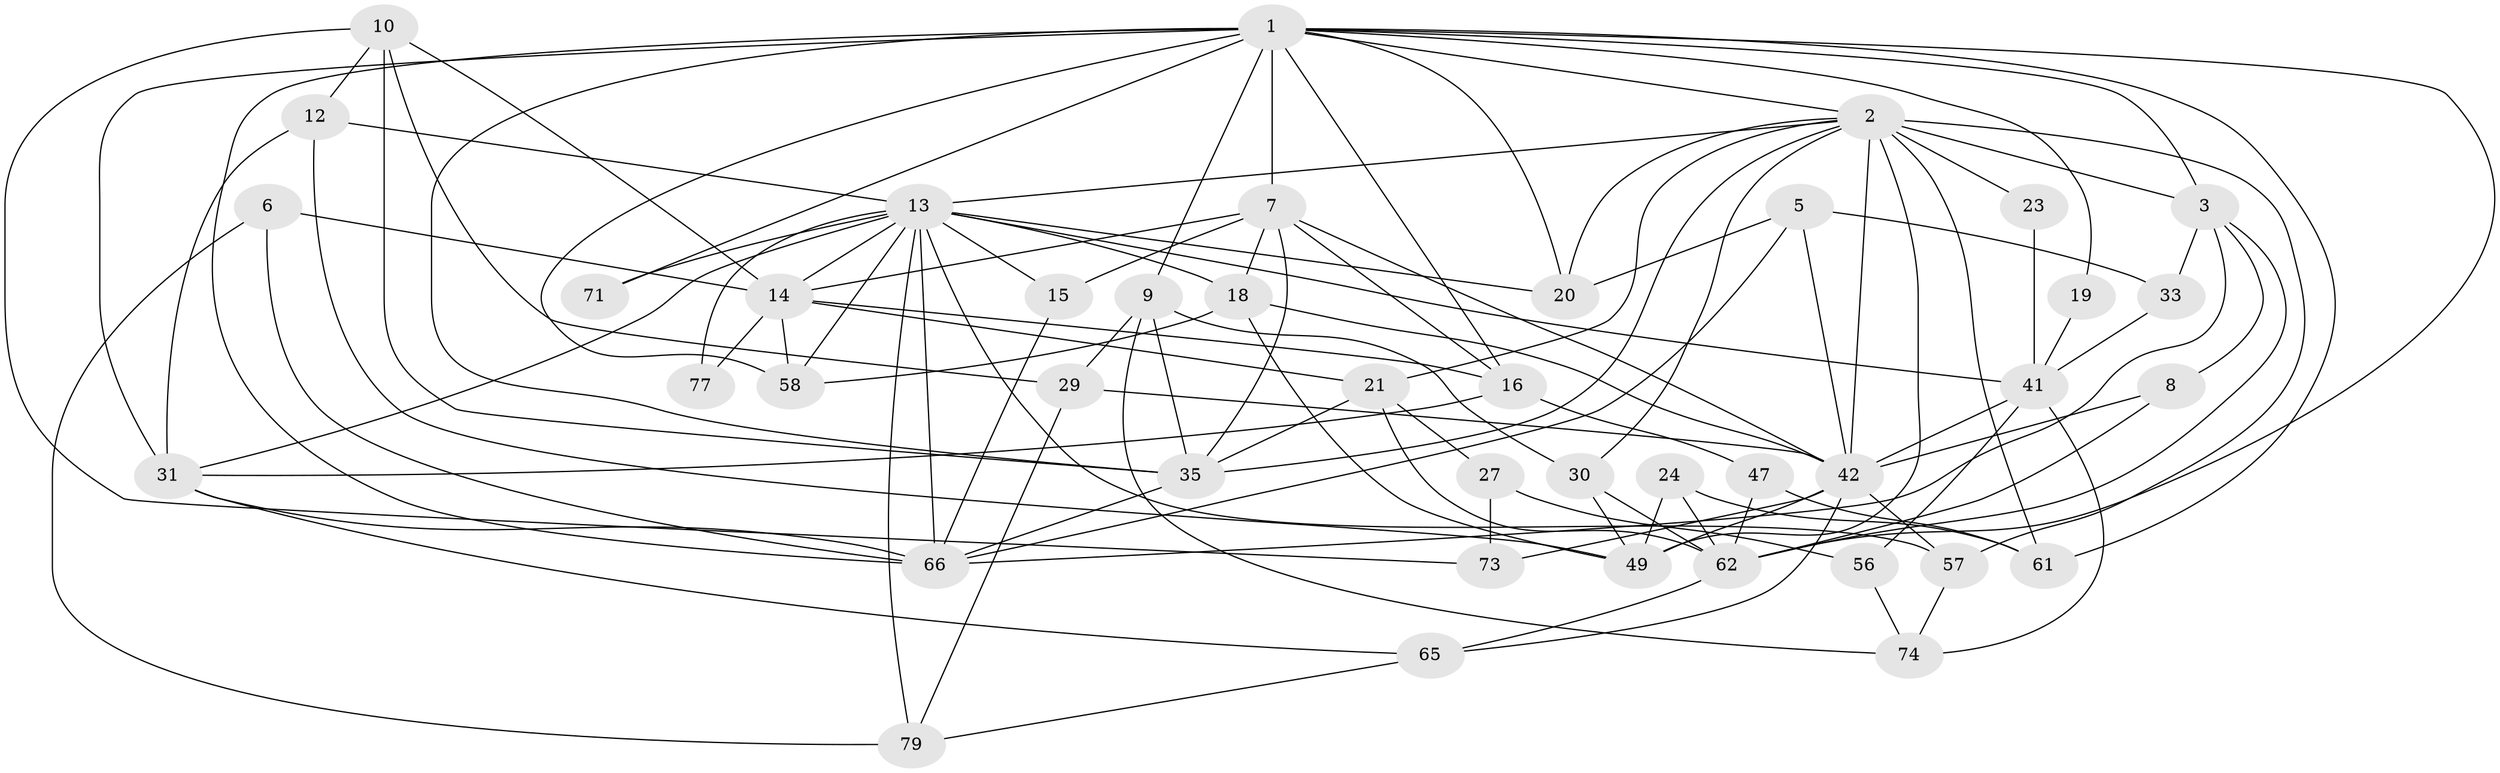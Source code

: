 // original degree distribution, {3: 0.23809523809523808, 5: 0.15476190476190477, 2: 0.14285714285714285, 4: 0.32142857142857145, 6: 0.08333333333333333, 7: 0.03571428571428571, 8: 0.023809523809523808}
// Generated by graph-tools (version 1.1) at 2025/15/03/09/25 04:15:09]
// undirected, 42 vertices, 109 edges
graph export_dot {
graph [start="1"]
  node [color=gray90,style=filled];
  1 [super="+11"];
  2 [super="+4+50+22"];
  3 [super="+81"];
  5 [super="+36"];
  6 [super="+69"];
  7 [super="+48"];
  8;
  9 [super="+34+70"];
  10 [super="+37"];
  12 [super="+45"];
  13 [super="+17"];
  14 [super="+25"];
  15;
  16 [super="+44"];
  18 [super="+28"];
  19;
  20 [super="+26"];
  21 [super="+82"];
  23;
  24;
  27;
  29;
  30 [super="+38"];
  31 [super="+43+68"];
  33;
  35 [super="+60+39"];
  41 [super="+52+78"];
  42 [super="+54+53"];
  47;
  49 [super="+59"];
  56;
  57;
  58;
  61;
  62 [super="+72"];
  65;
  66;
  71;
  73;
  74;
  77;
  79;
  1 -- 16 [weight=2];
  1 -- 66;
  1 -- 7;
  1 -- 71;
  1 -- 9 [weight=2];
  1 -- 19;
  1 -- 20;
  1 -- 31;
  1 -- 35 [weight=3];
  1 -- 58;
  1 -- 61;
  1 -- 62 [weight=2];
  1 -- 2;
  1 -- 3;
  2 -- 57;
  2 -- 49 [weight=2];
  2 -- 21 [weight=2];
  2 -- 30;
  2 -- 42 [weight=2];
  2 -- 13;
  2 -- 35;
  2 -- 20;
  2 -- 23;
  2 -- 61;
  2 -- 3;
  3 -- 66;
  3 -- 33;
  3 -- 8;
  3 -- 62;
  5 -- 20;
  5 -- 33;
  5 -- 66;
  5 -- 42;
  6 -- 66;
  6 -- 14;
  6 -- 79;
  7 -- 18;
  7 -- 14;
  7 -- 16;
  7 -- 35;
  7 -- 42;
  7 -- 15;
  8 -- 62;
  8 -- 42;
  9 -- 74;
  9 -- 29;
  9 -- 30;
  9 -- 35;
  10 -- 73;
  10 -- 12;
  10 -- 35;
  10 -- 29;
  10 -- 14;
  12 -- 49;
  12 -- 31;
  12 -- 13 [weight=2];
  13 -- 14;
  13 -- 66;
  13 -- 71;
  13 -- 41 [weight=2];
  13 -- 77;
  13 -- 15;
  13 -- 79;
  13 -- 18;
  13 -- 20;
  13 -- 57;
  13 -- 58;
  13 -- 31;
  14 -- 77;
  14 -- 21;
  14 -- 16;
  14 -- 58;
  15 -- 66;
  16 -- 47;
  16 -- 31;
  18 -- 58;
  18 -- 42;
  18 -- 49;
  19 -- 41 [weight=2];
  21 -- 35;
  21 -- 27;
  21 -- 62;
  23 -- 41;
  24 -- 61;
  24 -- 62 [weight=2];
  24 -- 49;
  27 -- 73;
  27 -- 56;
  29 -- 79;
  29 -- 42;
  30 -- 49;
  30 -- 62;
  31 -- 66;
  31 -- 65;
  33 -- 41;
  35 -- 66;
  41 -- 56;
  41 -- 74;
  41 -- 42 [weight=2];
  42 -- 73;
  42 -- 49 [weight=3];
  42 -- 65;
  42 -- 57;
  47 -- 61;
  47 -- 62;
  56 -- 74;
  57 -- 74;
  62 -- 65;
  65 -- 79;
}
